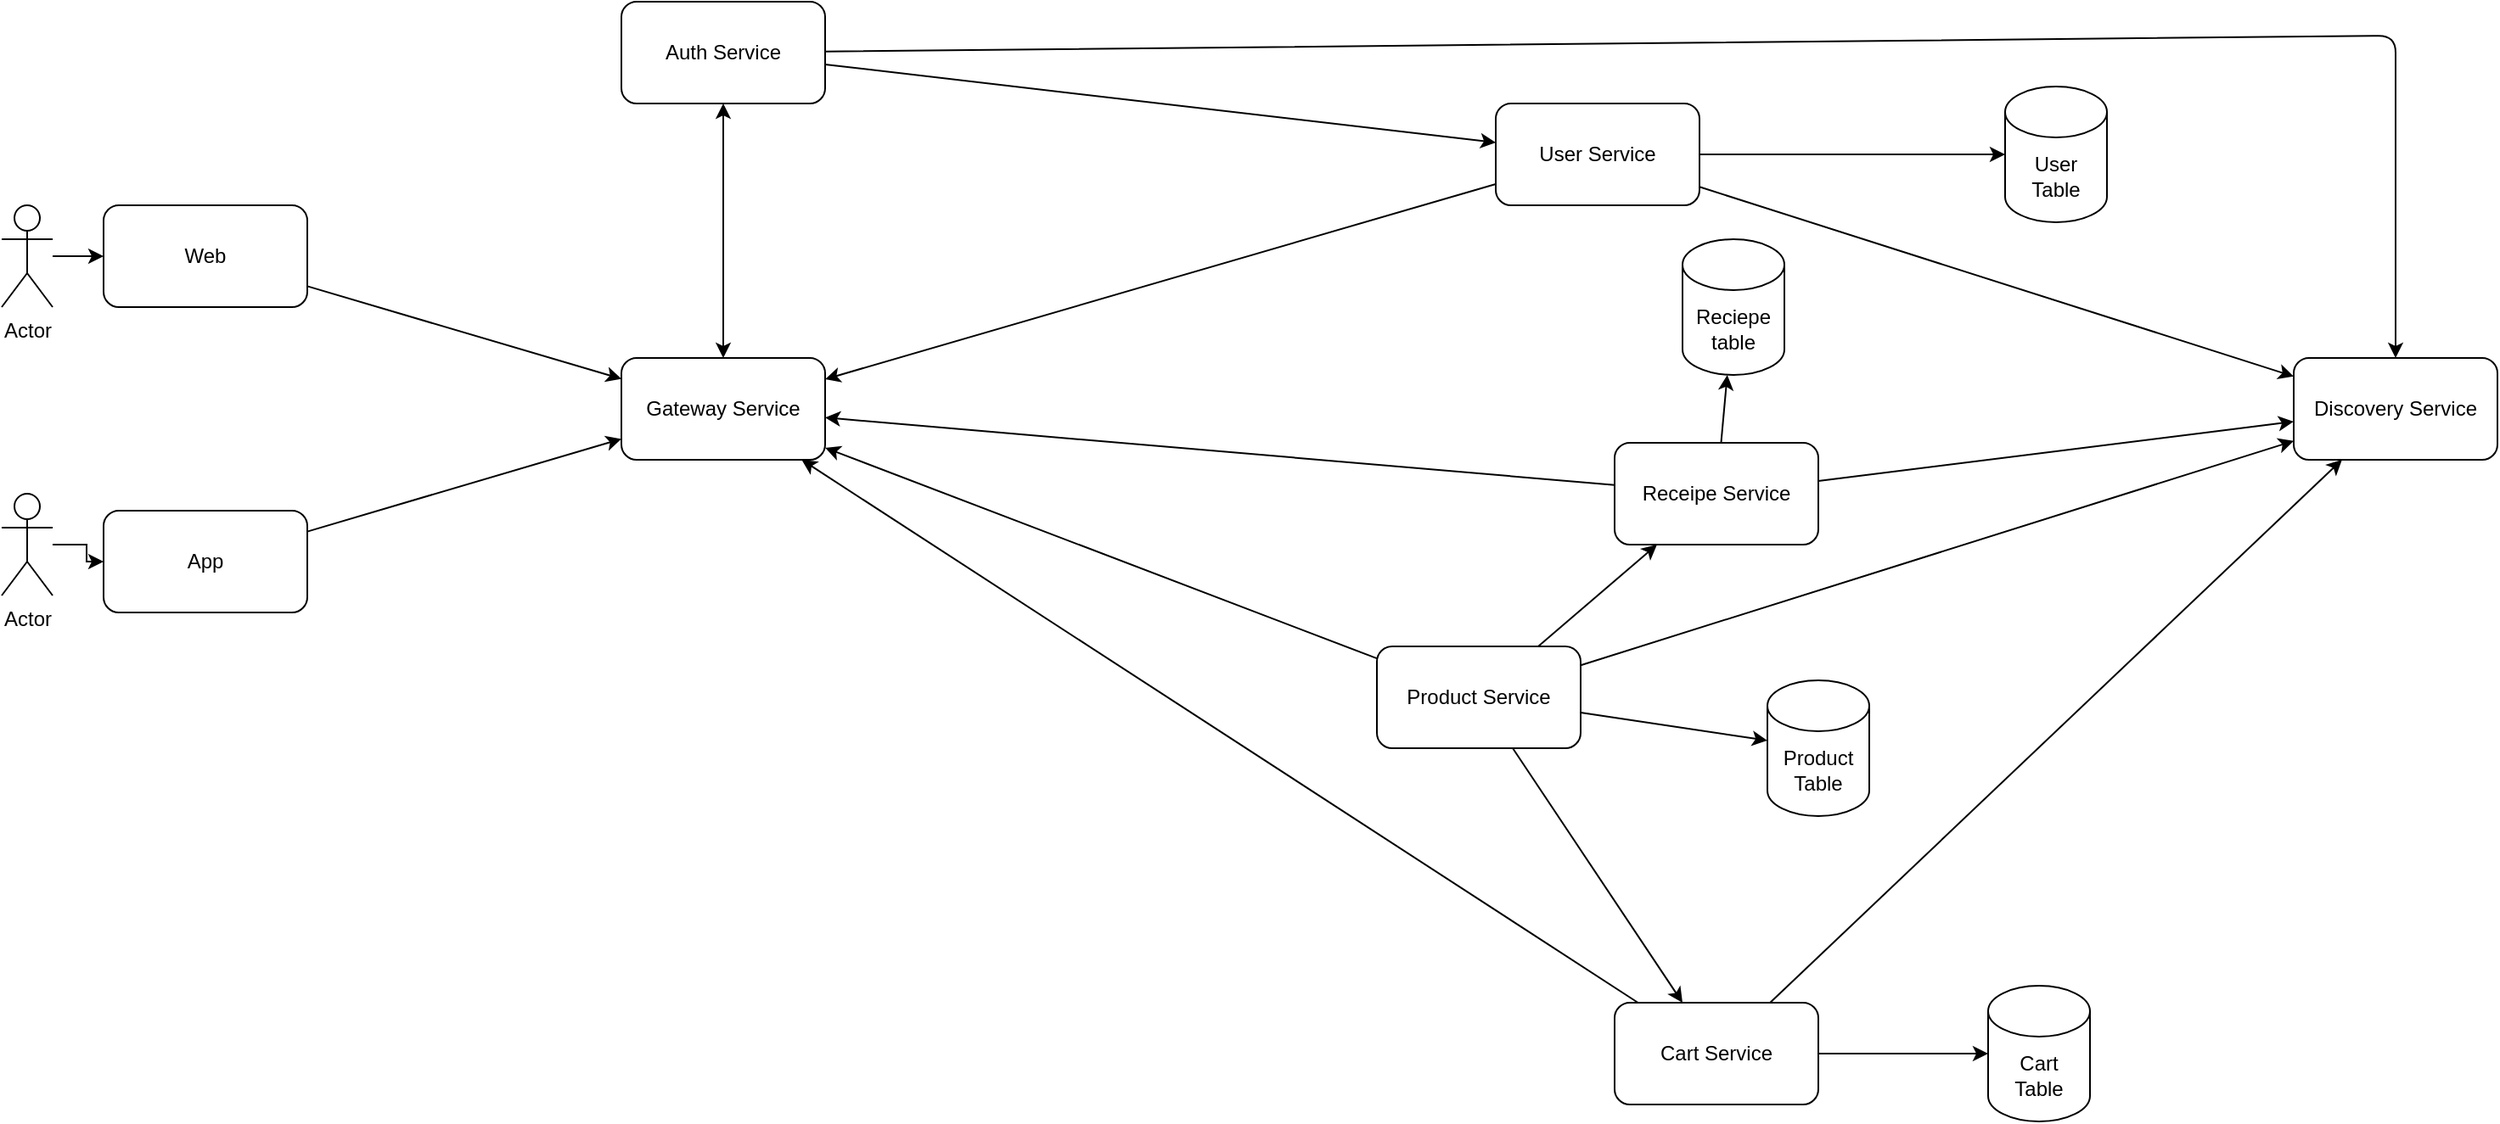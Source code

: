 <mxfile version="22.1.2" type="device">
  <diagram id="tafhrNVotBETc5iAs9Nf" name="Page-1">
    <mxGraphModel dx="1674" dy="836" grid="1" gridSize="10" guides="1" tooltips="1" connect="1" arrows="1" fold="1" page="1" pageScale="1" pageWidth="850" pageHeight="1100" math="0" shadow="0">
      <root>
        <mxCell id="0" />
        <mxCell id="1" parent="0" />
        <mxCell id="10" style="edgeStyle=none;html=1;" parent="1" source="2" target="5" edge="1">
          <mxGeometry relative="1" as="geometry" />
        </mxCell>
        <mxCell id="16" style="edgeStyle=none;html=1;" parent="1" source="2" target="12" edge="1">
          <mxGeometry relative="1" as="geometry" />
        </mxCell>
        <mxCell id="35" style="edgeStyle=none;html=1;" parent="1" source="2" target="33" edge="1">
          <mxGeometry relative="1" as="geometry" />
        </mxCell>
        <mxCell id="2" value="User Service" style="rounded=1;whiteSpace=wrap;html=1;" parent="1" vertex="1">
          <mxGeometry x="880" y="260" width="120" height="60" as="geometry" />
        </mxCell>
        <mxCell id="9" style="edgeStyle=none;html=1;" parent="1" source="3" target="5" edge="1">
          <mxGeometry relative="1" as="geometry" />
        </mxCell>
        <mxCell id="15" style="edgeStyle=none;html=1;" parent="1" source="3" target="12" edge="1">
          <mxGeometry relative="1" as="geometry" />
        </mxCell>
        <mxCell id="37" style="edgeStyle=none;html=1;" parent="1" source="3" target="36" edge="1">
          <mxGeometry relative="1" as="geometry" />
        </mxCell>
        <mxCell id="3" value="Receipe Service" style="rounded=1;whiteSpace=wrap;html=1;" parent="1" vertex="1">
          <mxGeometry x="950" y="460" width="120" height="60" as="geometry" />
        </mxCell>
        <mxCell id="11" style="edgeStyle=none;html=1;" parent="1" source="4" target="5" edge="1">
          <mxGeometry relative="1" as="geometry">
            <Array as="points">
              <mxPoint x="1410" y="220" />
            </Array>
          </mxGeometry>
        </mxCell>
        <mxCell id="25" style="edgeStyle=none;html=1;" parent="1" source="4" target="2" edge="1">
          <mxGeometry relative="1" as="geometry" />
        </mxCell>
        <mxCell id="4" value="Auth Service" style="rounded=1;whiteSpace=wrap;html=1;" parent="1" vertex="1">
          <mxGeometry x="365" y="200" width="120" height="60" as="geometry" />
        </mxCell>
        <mxCell id="5" value="Discovery Service" style="rounded=1;whiteSpace=wrap;html=1;" parent="1" vertex="1">
          <mxGeometry x="1350" y="410" width="120" height="60" as="geometry" />
        </mxCell>
        <mxCell id="12" value="Gateway Service" style="rounded=1;whiteSpace=wrap;html=1;" parent="1" vertex="1">
          <mxGeometry x="365" y="410" width="120" height="60" as="geometry" />
        </mxCell>
        <mxCell id="18" style="edgeStyle=none;html=1;" parent="1" source="17" target="12" edge="1">
          <mxGeometry relative="1" as="geometry" />
        </mxCell>
        <mxCell id="17" value="Web" style="rounded=1;whiteSpace=wrap;html=1;" parent="1" vertex="1">
          <mxGeometry x="60" y="320" width="120" height="60" as="geometry" />
        </mxCell>
        <mxCell id="19" value="" style="endArrow=classic;startArrow=classic;html=1;" parent="1" source="12" target="4" edge="1">
          <mxGeometry width="50" height="50" relative="1" as="geometry">
            <mxPoint x="690" y="430" as="sourcePoint" />
            <mxPoint x="740" y="380" as="targetPoint" />
          </mxGeometry>
        </mxCell>
        <mxCell id="22" style="edgeStyle=none;html=1;" parent="1" source="21" target="5" edge="1">
          <mxGeometry relative="1" as="geometry" />
        </mxCell>
        <mxCell id="23" style="edgeStyle=none;html=1;" parent="1" source="21" target="12" edge="1">
          <mxGeometry relative="1" as="geometry" />
        </mxCell>
        <mxCell id="24" style="edgeStyle=none;html=1;" parent="1" source="21" target="3" edge="1">
          <mxGeometry relative="1" as="geometry" />
        </mxCell>
        <mxCell id="30" style="edgeStyle=none;html=1;" parent="1" source="21" target="26" edge="1">
          <mxGeometry relative="1" as="geometry" />
        </mxCell>
        <mxCell id="39" style="edgeStyle=none;html=1;" parent="1" source="21" target="38" edge="1">
          <mxGeometry relative="1" as="geometry" />
        </mxCell>
        <mxCell id="21" value="Product Service" style="rounded=1;whiteSpace=wrap;html=1;" parent="1" vertex="1">
          <mxGeometry x="810" y="580" width="120" height="60" as="geometry" />
        </mxCell>
        <mxCell id="27" style="edgeStyle=none;html=1;" parent="1" source="26" target="5" edge="1">
          <mxGeometry relative="1" as="geometry" />
        </mxCell>
        <mxCell id="29" style="edgeStyle=none;html=1;" parent="1" source="26" target="12" edge="1">
          <mxGeometry relative="1" as="geometry" />
        </mxCell>
        <mxCell id="41" style="edgeStyle=none;html=1;" parent="1" source="26" target="40" edge="1">
          <mxGeometry relative="1" as="geometry" />
        </mxCell>
        <mxCell id="26" value="Cart Service" style="rounded=1;whiteSpace=wrap;html=1;" parent="1" vertex="1">
          <mxGeometry x="950" y="790" width="120" height="60" as="geometry" />
        </mxCell>
        <mxCell id="32" style="edgeStyle=none;html=1;" parent="1" source="31" target="12" edge="1">
          <mxGeometry relative="1" as="geometry" />
        </mxCell>
        <mxCell id="31" value="App" style="rounded=1;whiteSpace=wrap;html=1;" parent="1" vertex="1">
          <mxGeometry x="60" y="500" width="120" height="60" as="geometry" />
        </mxCell>
        <mxCell id="33" value="User&lt;br&gt;Table" style="shape=cylinder3;whiteSpace=wrap;html=1;boundedLbl=1;backgroundOutline=1;size=15;" parent="1" vertex="1">
          <mxGeometry x="1180" y="250" width="60" height="80" as="geometry" />
        </mxCell>
        <mxCell id="36" value="Reciepe&lt;br&gt;table" style="shape=cylinder3;whiteSpace=wrap;html=1;boundedLbl=1;backgroundOutline=1;size=15;" parent="1" vertex="1">
          <mxGeometry x="990" y="340" width="60" height="80" as="geometry" />
        </mxCell>
        <mxCell id="38" value="Product Table" style="shape=cylinder3;whiteSpace=wrap;html=1;boundedLbl=1;backgroundOutline=1;size=15;" parent="1" vertex="1">
          <mxGeometry x="1040" y="600" width="60" height="80" as="geometry" />
        </mxCell>
        <mxCell id="40" value="Cart&lt;br&gt;Table" style="shape=cylinder3;whiteSpace=wrap;html=1;boundedLbl=1;backgroundOutline=1;size=15;" parent="1" vertex="1">
          <mxGeometry x="1170" y="780" width="60" height="80" as="geometry" />
        </mxCell>
        <mxCell id="KSOgHQ_6hXhz5ylQCxAK-44" style="edgeStyle=orthogonalEdgeStyle;rounded=0;orthogonalLoop=1;jettySize=auto;html=1;" edge="1" parent="1" source="KSOgHQ_6hXhz5ylQCxAK-41" target="17">
          <mxGeometry relative="1" as="geometry" />
        </mxCell>
        <mxCell id="KSOgHQ_6hXhz5ylQCxAK-41" value="Actor" style="shape=umlActor;verticalLabelPosition=bottom;verticalAlign=top;html=1;outlineConnect=0;" vertex="1" parent="1">
          <mxGeometry y="320" width="30" height="60" as="geometry" />
        </mxCell>
        <mxCell id="KSOgHQ_6hXhz5ylQCxAK-43" style="edgeStyle=orthogonalEdgeStyle;rounded=0;orthogonalLoop=1;jettySize=auto;html=1;" edge="1" parent="1" source="KSOgHQ_6hXhz5ylQCxAK-42" target="31">
          <mxGeometry relative="1" as="geometry" />
        </mxCell>
        <mxCell id="KSOgHQ_6hXhz5ylQCxAK-42" value="Actor" style="shape=umlActor;verticalLabelPosition=bottom;verticalAlign=top;html=1;outlineConnect=0;" vertex="1" parent="1">
          <mxGeometry y="490" width="30" height="60" as="geometry" />
        </mxCell>
      </root>
    </mxGraphModel>
  </diagram>
</mxfile>
